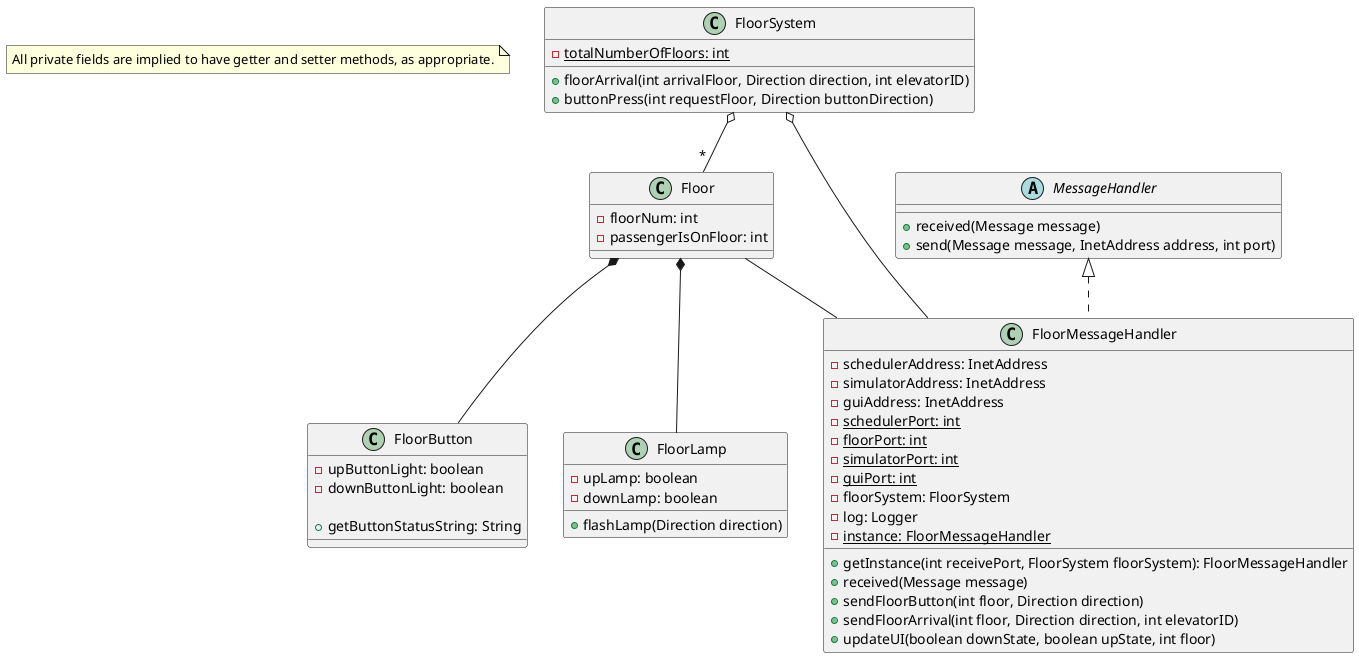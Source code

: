 @startuml

note "All private fields are implied to have getter and setter methods, as appropriate." as N1


class FloorSystem {
    -{static} totalNumberOfFloors: int

    +floorArrival(int arrivalFloor, Direction direction, int elevatorID)
    +buttonPress(int requestFloor, Direction buttonDirection)
}

class Floor {
    -floorNum: int
    -passengerIsOnFloor: int
}

class FloorButton {
    -upButtonLight: boolean
    -downButtonLight: boolean

    +getButtonStatusString: String
}

class FloorLamp {
    -upLamp: boolean
    -downLamp: boolean

    +flashLamp(Direction direction)
}

class FloorMessageHandler {
    -schedulerAddress: InetAddress
    -simulatorAddress: InetAddress
    -guiAddress: InetAddress
    -{static} schedulerPort: int
    -{static} floorPort: int
    -{static} simulatorPort: int
    -{static} guiPort: int
    -floorSystem: FloorSystem
    -log: Logger
    -{static} instance: FloorMessageHandler

    +getInstance(int receivePort, FloorSystem floorSystem): FloorMessageHandler
    +received(Message message)
    +sendFloorButton(int floor, Direction direction)
    +sendFloorArrival(int floor, Direction direction, int elevatorID)
    +updateUI(boolean downState, boolean upState, int floor)
}

abstract class MessageHandler {
    +received(Message message)
    +send(Message message, InetAddress address, int port)
}

Floor *-- FloorButton
Floor *-- FloorLamp
Floor -- FloorMessageHandler

FloorSystem o-- "*" Floor
FloorSystem o-- FloorMessageHandler

MessageHandler <|.. FloorMessageHandler


@enduml